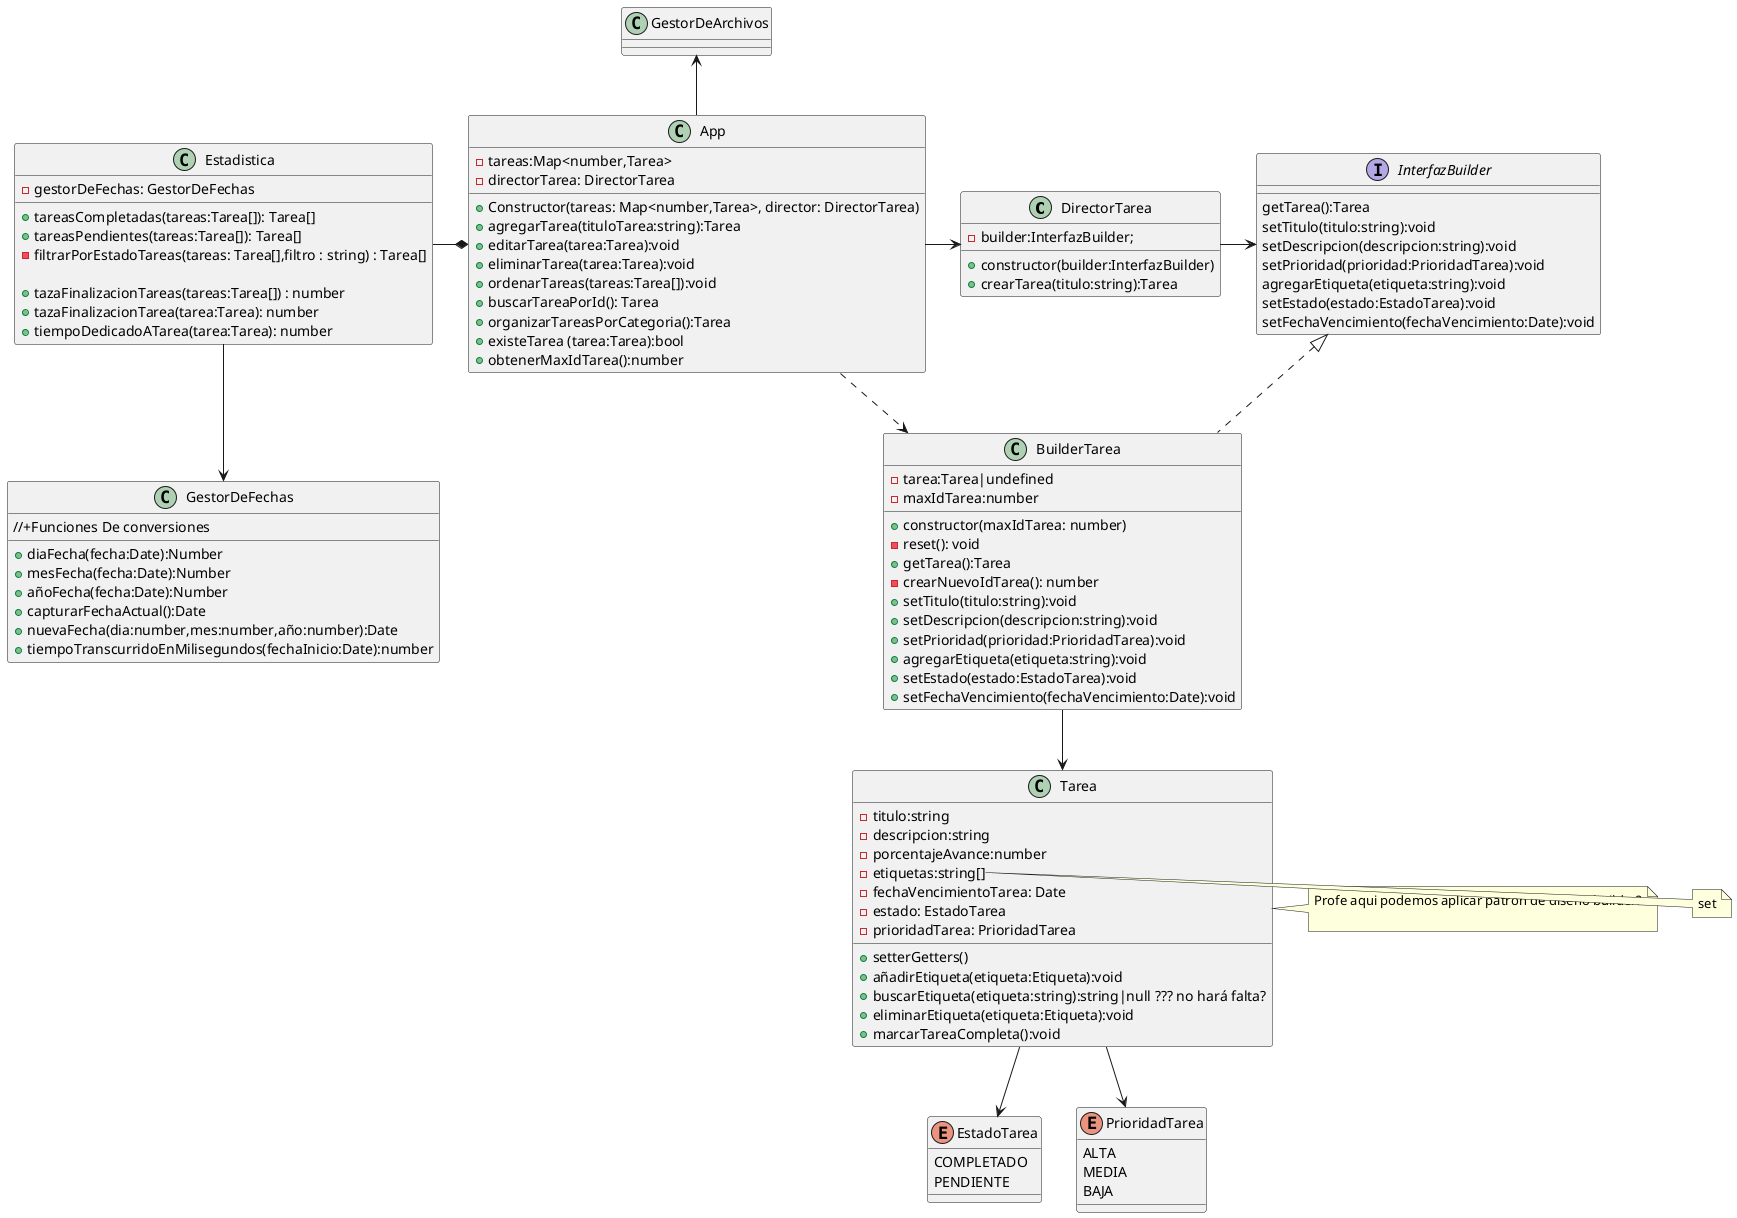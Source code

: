 

@startuml TaskList

class DirectorTarea{
    -builder:InterfazBuilder;
    +constructor(builder:InterfazBuilder)
    +crearTarea(titulo:string):Tarea
}

class App{

    - tareas:Map<number,Tarea>
    - directorTarea: DirectorTarea


    +Constructor(tareas: Map<number,Tarea>, director: DirectorTarea)
    +agregarTarea(tituloTarea:string):Tarea
    +editarTarea(tarea:Tarea):void
    +eliminarTarea(tarea:Tarea):void
    +ordenarTareas(tareas:Tarea[]):void
    +buscarTareaPorId(): Tarea
    +organizarTareasPorCategoria():Tarea
    +existeTarea (tarea:Tarea):bool
    +obtenerMaxIdTarea():number



}

class BuilderTarea implements InterfazBuilder{
    -tarea:Tarea|undefined
    -maxIdTarea:number

    +constructor(maxIdTarea: number)
    -reset(): void
    +getTarea():Tarea
    -crearNuevoIdTarea(): number
    +setTitulo(titulo:string):void
    +setDescripcion(descripcion:string):void
    +setPrioridad(prioridad:PrioridadTarea):void
    +agregarEtiqueta(etiqueta:string):void
    +setEstado(estado:EstadoTarea):void
    +setFechaVencimiento(fechaVencimiento:Date):void



}

interface InterfazBuilder{
    getTarea():Tarea
    setTitulo(titulo:string):void
    setDescripcion(descripcion:string):void
    setPrioridad(prioridad:PrioridadTarea):void
    agregarEtiqueta(etiqueta:string):void
    setEstado(estado:EstadoTarea):void
    setFechaVencimiento(fechaVencimiento:Date):void
}

class Tarea {

    -titulo:string
    -descripcion:string
    -porcentajeAvance:number
    -etiquetas:string[]
    -fechaVencimientoTarea: Date
    -estado: EstadoTarea
    -prioridadTarea: PrioridadTarea
    +setterGetters()
    +añadirEtiqueta(etiqueta:Etiqueta):void
    +buscarEtiqueta(etiqueta:string):string|null ??? no hará falta?
    +eliminarEtiqueta(etiqueta:Etiqueta):void
    +marcarTareaCompleta():void
}


enum EstadoTarea{
    COMPLETADO
    PENDIENTE
}

enum PrioridadTarea{
    ALTA
        MEDIA
        BAJA
    }


    class GestorDeArchivos{

    }

    class Estadistica{

        -gestorDeFechas: GestorDeFechas

        +tareasCompletadas(tareas:Tarea[]): Tarea[]
        +tareasPendientes(tareas:Tarea[]): Tarea[]
        -filtrarPorEstadoTareas(tareas: Tarea[],filtro : string) : Tarea[]

        +tazaFinalizacionTareas(tareas:Tarea[]) : number
        +tazaFinalizacionTarea(tarea:Tarea): number
        +tiempoDedicadoATarea(tarea:Tarea): number

    }

    class GestorDeFechas {
        +diaFecha(fecha:Date):Number
        +mesFecha(fecha:Date):Number
        +añoFecha(fecha:Date):Number
        +capturarFechaActual():Date
        +nuevaFecha(dia:number,mes:number,año:number):Date
        +tiempoTranscurridoEnMilisegundos(fechaInicio:Date):number

        //+Funciones De conversiones

    }






    'Relaciones

    App-right->DirectorTarea
    DirectorTarea-right->InterfazBuilder
    App .down.> BuilderTarea
    BuilderTarea-->Tarea


    App *-left- Estadistica
    App -up-> GestorDeArchivos

    Tarea -down-> PrioridadTarea
    Tarea -down-> EstadoTarea

    Estadistica -down-> GestorDeFechas


    note right of Tarea
        Profe aqui podemos aplicar patron de diseño builder?

    end note


    note right of Tarea::etiquetas
    set
    end note



    @enduml